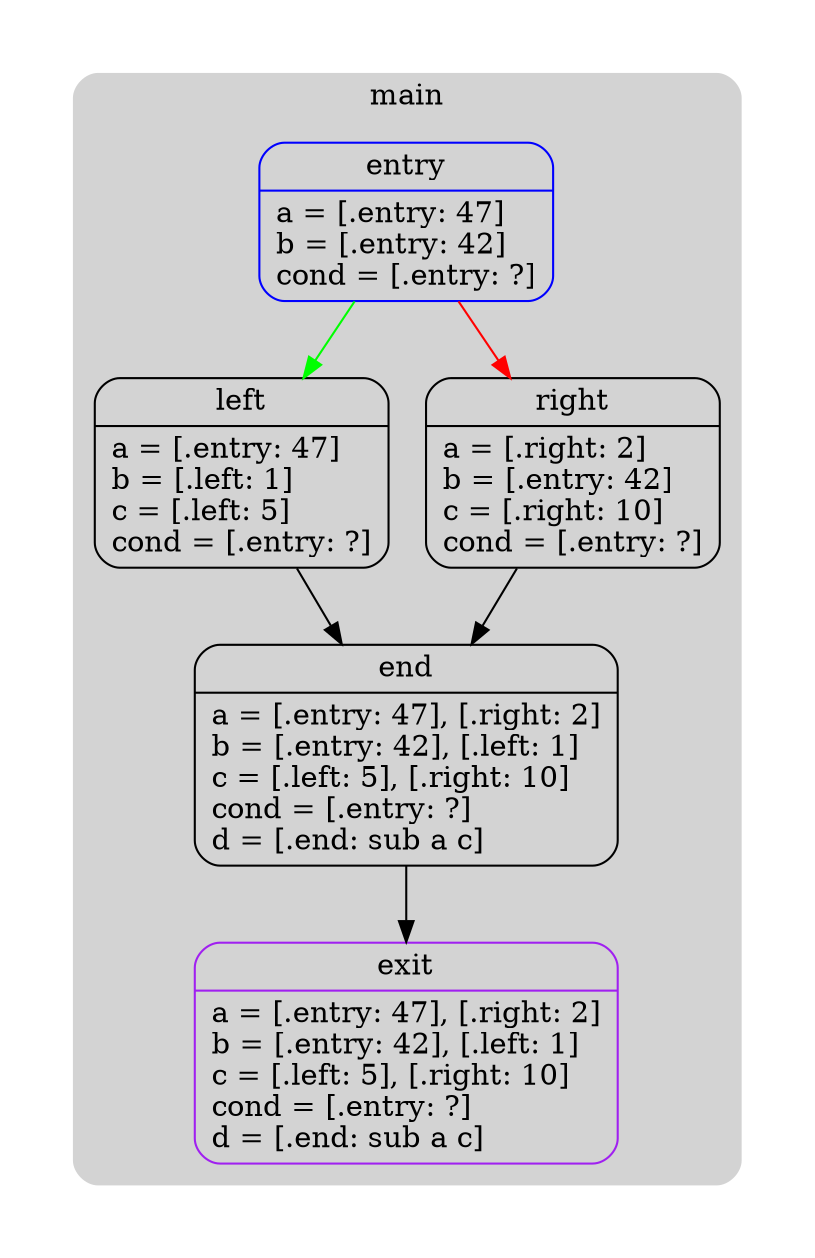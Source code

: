 digraph G {
  compound=true
  subgraph cluster_ {
    peripheries=0
    subgraph cluster_0_wrapper {
      peripheries=0
      margin=15
      subgraph cluster_0 {
        label="main"
        color=darkgray
        style=rounded
        bgcolor=lightgray
        margin=10
        cluster_0_0[label="{entry|a = [.entry: 47]\lb = [.entry: 42]\lcond = [.entry: ?]\l}",shape=Mrecord,color=blue]
        cluster_0_1[label="{left|a = [.entry: 47]\lb = [.left: 1]\lc = [.left: 5]\lcond = [.entry: ?]\l}",shape=Mrecord,color=black]
        cluster_0_2[label="{right|a = [.right: 2]\lb = [.entry: 42]\lc = [.right: 10]\lcond = [.entry: ?]\l}",shape=Mrecord,color=black]
        cluster_0_3[label="{end|a = [.entry: 47], [.right: 2]\lb = [.entry: 42], [.left: 1]\lc = [.left: 5], [.right: 10]\lcond = [.entry: ?]\ld = [.end: sub a c]\l}",shape=Mrecord,color=black]
        cluster_0_exit[label="{exit|a = [.entry: 47], [.right: 2]\lb = [.entry: 42], [.left: 1]\lc = [.left: 5], [.right: 10]\lcond = [.entry: ?]\ld = [.end: sub a c]\l}",shape=Mrecord,color=purple]
        cluster_0_0 -> cluster_0_1 [color=green]
        cluster_0_0 -> cluster_0_2 [color=red]
        cluster_0_1 -> cluster_0_3
        cluster_0_2 -> cluster_0_3
        cluster_0_3 -> cluster_0_exit [color=black]
      }
    }
  }
}
